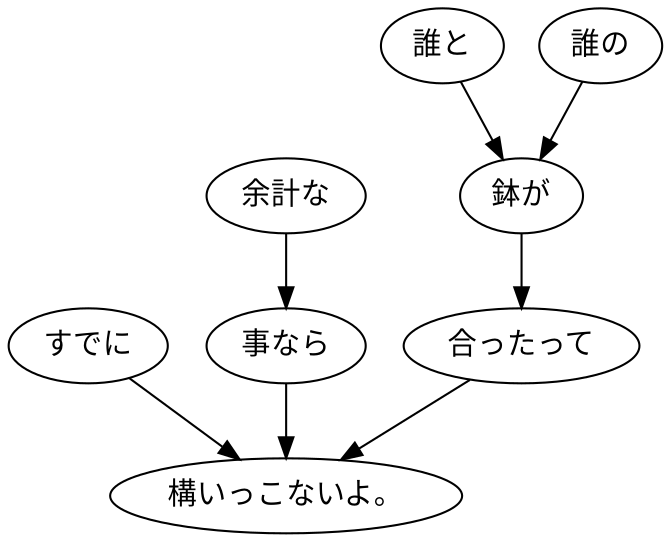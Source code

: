 digraph graph8438 {
	node0 [label="すでに"];
	node1 [label="余計な"];
	node2 [label="事なら"];
	node3 [label="誰と"];
	node4 [label="誰の"];
	node5 [label="鉢が"];
	node6 [label="合ったって"];
	node7 [label="構いっこないよ。"];
	node0 -> node7;
	node1 -> node2;
	node2 -> node7;
	node3 -> node5;
	node4 -> node5;
	node5 -> node6;
	node6 -> node7;
}
